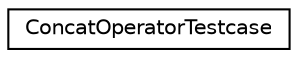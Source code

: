 digraph "Graphical Class Hierarchy"
{
  edge [fontname="Helvetica",fontsize="10",labelfontname="Helvetica",labelfontsize="10"];
  node [fontname="Helvetica",fontsize="10",shape=record];
  rankdir="LR";
  Node0 [label="ConcatOperatorTestcase",height=0.2,width=0.4,color="black", fillcolor="white", style="filled",URL="$struct_concat_operator_testcase.html"];
}
